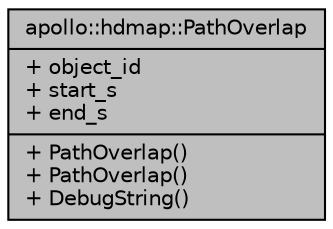 digraph "apollo::hdmap::PathOverlap"
{
  edge [fontname="Helvetica",fontsize="10",labelfontname="Helvetica",labelfontsize="10"];
  node [fontname="Helvetica",fontsize="10",shape=record];
  Node1 [label="{apollo::hdmap::PathOverlap\n|+ object_id\l+ start_s\l+ end_s\l|+ PathOverlap()\l+ PathOverlap()\l+ DebugString()\l}",height=0.2,width=0.4,color="black", fillcolor="grey75", style="filled" fontcolor="black"];
}
